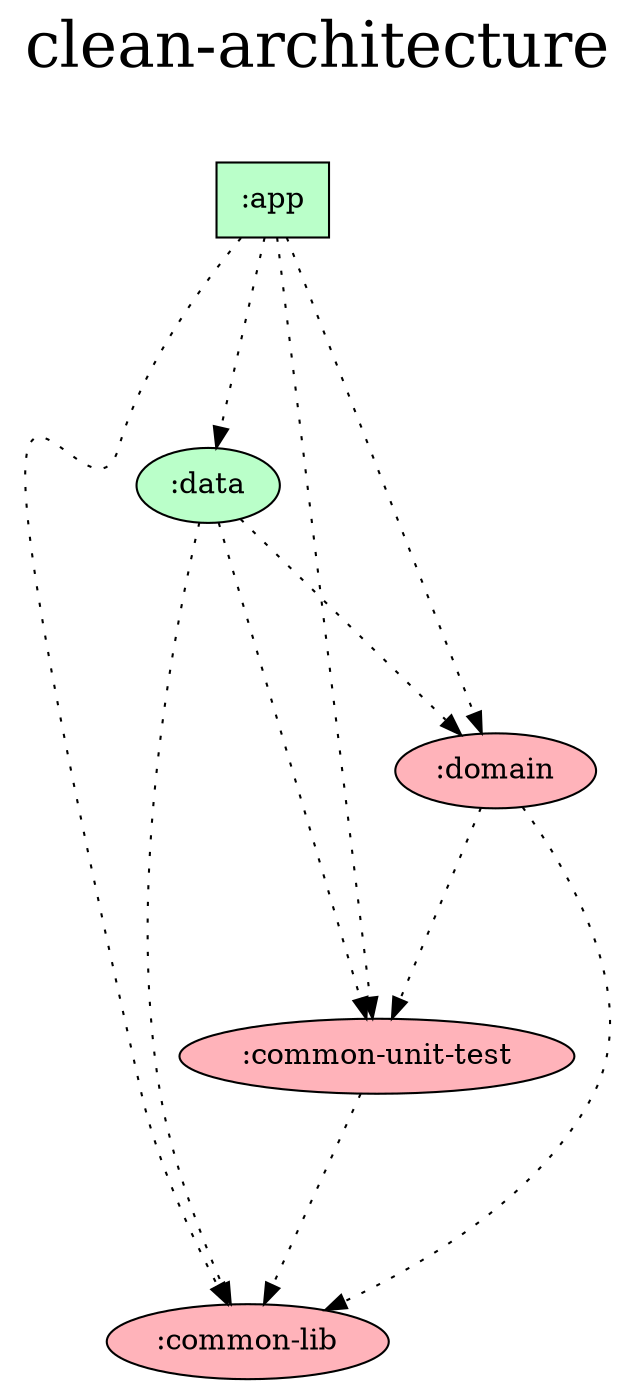 digraph {
  graph [label="clean-architecture\n ",labelloc=t,fontsize=30,ranksep=1.4];
  node [style=filled, fillcolor="#bbbbbb"];
  rankdir=TB;

  # Projects

  ":app" [shape=box, fillcolor="#baffc9"];
  ":common-lib" [fillcolor="#ffb3ba"];
  ":common-unit-test" [fillcolor="#ffb3ba"];
  ":data" [fillcolor="#baffc9"];
  ":domain" [fillcolor="#ffb3ba"];

  {rank = same; ":app";}

  # Dependencies

  ":app" -> ":data" [style=dotted]
  ":app" -> ":domain" [style=dotted]
  ":app" -> ":common-lib" [style=dotted]
  ":app" -> ":common-unit-test" [style=dotted]
  ":common-unit-test" -> ":common-lib" [style=dotted]
  ":data" -> ":domain" [style=dotted]
  ":data" -> ":common-lib" [style=dotted]
  ":data" -> ":common-unit-test" [style=dotted]
  ":domain" -> ":common-lib" [style=dotted]
  ":domain" -> ":common-unit-test" [style=dotted]
}

